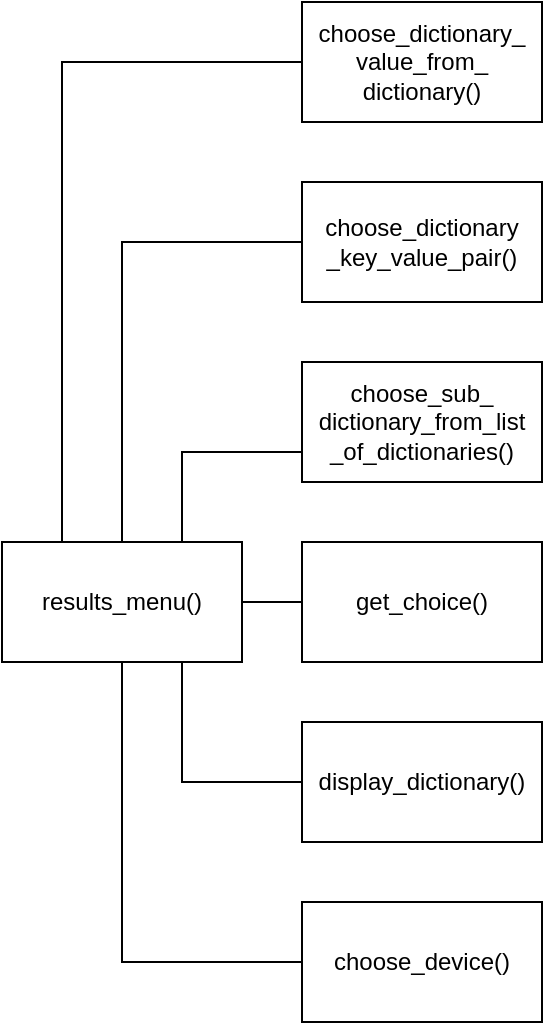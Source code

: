 <mxfile version="23.0.2" type="github">
  <diagram name="Page-1" id="uA5-8HefZM_omEQii5l-">
    <mxGraphModel dx="1234" dy="626" grid="1" gridSize="10" guides="1" tooltips="1" connect="1" arrows="1" fold="1" page="1" pageScale="1" pageWidth="827" pageHeight="1169" math="0" shadow="0">
      <root>
        <mxCell id="0" />
        <mxCell id="1" parent="0" />
        <mxCell id="cI8-jTnpXeZ6hppS1RDt-1" value="results_menu()" style="rounded=0;whiteSpace=wrap;html=1;" vertex="1" parent="1">
          <mxGeometry y="270" width="120" height="60" as="geometry" />
        </mxCell>
        <mxCell id="cI8-jTnpXeZ6hppS1RDt-2" value="get_choice()" style="rounded=0;whiteSpace=wrap;html=1;" vertex="1" parent="1">
          <mxGeometry x="150" y="270" width="120" height="60" as="geometry" />
        </mxCell>
        <mxCell id="cI8-jTnpXeZ6hppS1RDt-4" value="display_dictionary()" style="rounded=0;whiteSpace=wrap;html=1;" vertex="1" parent="1">
          <mxGeometry x="150" y="360" width="120" height="60" as="geometry" />
        </mxCell>
        <mxCell id="cI8-jTnpXeZ6hppS1RDt-5" value="&lt;div&gt;choose_dictionary&lt;/div&gt;&lt;div&gt;_key_value_pair()&lt;br&gt;&lt;/div&gt;" style="rounded=0;whiteSpace=wrap;html=1;" vertex="1" parent="1">
          <mxGeometry x="150" y="90" width="120" height="60" as="geometry" />
        </mxCell>
        <mxCell id="cI8-jTnpXeZ6hppS1RDt-6" value="choose_device()" style="rounded=0;whiteSpace=wrap;html=1;" vertex="1" parent="1">
          <mxGeometry x="150" y="450" width="120" height="60" as="geometry" />
        </mxCell>
        <mxCell id="cI8-jTnpXeZ6hppS1RDt-7" value="&lt;div&gt;choose_sub_&lt;/div&gt;&lt;div&gt;dictionary_from_list&lt;/div&gt;&lt;div&gt;_of_dictionaries()&lt;br&gt;&lt;/div&gt;" style="rounded=0;whiteSpace=wrap;html=1;" vertex="1" parent="1">
          <mxGeometry x="150" y="180" width="120" height="60" as="geometry" />
        </mxCell>
        <mxCell id="cI8-jTnpXeZ6hppS1RDt-8" value="&lt;div&gt;choose_dictionary_&lt;/div&gt;&lt;div&gt;value_from_&lt;/div&gt;&lt;div&gt;dictionary()&lt;br&gt;&lt;/div&gt;" style="rounded=0;whiteSpace=wrap;html=1;" vertex="1" parent="1">
          <mxGeometry x="150" width="120" height="60" as="geometry" />
        </mxCell>
        <mxCell id="cI8-jTnpXeZ6hppS1RDt-11" value="" style="endArrow=none;html=1;rounded=0;exitX=1;exitY=0.5;exitDx=0;exitDy=0;entryX=0;entryY=0.5;entryDx=0;entryDy=0;" edge="1" parent="1" source="cI8-jTnpXeZ6hppS1RDt-1" target="cI8-jTnpXeZ6hppS1RDt-2">
          <mxGeometry width="50" height="50" relative="1" as="geometry">
            <mxPoint x="120" y="280" as="sourcePoint" />
            <mxPoint x="170" y="230" as="targetPoint" />
          </mxGeometry>
        </mxCell>
        <mxCell id="cI8-jTnpXeZ6hppS1RDt-12" value="" style="endArrow=none;html=1;rounded=0;exitX=0.75;exitY=0;exitDx=0;exitDy=0;entryX=0;entryY=0.75;entryDx=0;entryDy=0;" edge="1" parent="1" source="cI8-jTnpXeZ6hppS1RDt-1" target="cI8-jTnpXeZ6hppS1RDt-7">
          <mxGeometry width="50" height="50" relative="1" as="geometry">
            <mxPoint x="120" y="280" as="sourcePoint" />
            <mxPoint x="170" y="230" as="targetPoint" />
            <Array as="points">
              <mxPoint x="90" y="225" />
            </Array>
          </mxGeometry>
        </mxCell>
        <mxCell id="cI8-jTnpXeZ6hppS1RDt-13" value="" style="endArrow=none;html=1;rounded=0;exitX=0.5;exitY=0;exitDx=0;exitDy=0;entryX=0;entryY=0.5;entryDx=0;entryDy=0;" edge="1" parent="1" source="cI8-jTnpXeZ6hppS1RDt-1" target="cI8-jTnpXeZ6hppS1RDt-5">
          <mxGeometry width="50" height="50" relative="1" as="geometry">
            <mxPoint x="120" y="190" as="sourcePoint" />
            <mxPoint x="170" y="140" as="targetPoint" />
            <Array as="points">
              <mxPoint x="60" y="120" />
            </Array>
          </mxGeometry>
        </mxCell>
        <mxCell id="cI8-jTnpXeZ6hppS1RDt-14" value="" style="endArrow=none;html=1;rounded=0;entryX=0;entryY=0.5;entryDx=0;entryDy=0;exitX=0.25;exitY=0;exitDx=0;exitDy=0;" edge="1" parent="1" source="cI8-jTnpXeZ6hppS1RDt-1" target="cI8-jTnpXeZ6hppS1RDt-8">
          <mxGeometry width="50" height="50" relative="1" as="geometry">
            <mxPoint x="120" y="150" as="sourcePoint" />
            <mxPoint x="170" y="100" as="targetPoint" />
            <Array as="points">
              <mxPoint x="30" y="30" />
            </Array>
          </mxGeometry>
        </mxCell>
        <mxCell id="cI8-jTnpXeZ6hppS1RDt-15" value="" style="endArrow=none;html=1;rounded=0;exitX=0.75;exitY=1;exitDx=0;exitDy=0;entryX=0;entryY=0.5;entryDx=0;entryDy=0;" edge="1" parent="1" source="cI8-jTnpXeZ6hppS1RDt-1" target="cI8-jTnpXeZ6hppS1RDt-4">
          <mxGeometry width="50" height="50" relative="1" as="geometry">
            <mxPoint x="120" y="440" as="sourcePoint" />
            <mxPoint x="170" y="390" as="targetPoint" />
            <Array as="points">
              <mxPoint x="90" y="390" />
            </Array>
          </mxGeometry>
        </mxCell>
        <mxCell id="cI8-jTnpXeZ6hppS1RDt-16" value="" style="endArrow=none;html=1;rounded=0;exitX=0.5;exitY=1;exitDx=0;exitDy=0;entryX=0;entryY=0.5;entryDx=0;entryDy=0;" edge="1" parent="1" source="cI8-jTnpXeZ6hppS1RDt-1" target="cI8-jTnpXeZ6hppS1RDt-6">
          <mxGeometry width="50" height="50" relative="1" as="geometry">
            <mxPoint x="120" y="440" as="sourcePoint" />
            <mxPoint x="170" y="390" as="targetPoint" />
            <Array as="points">
              <mxPoint x="60" y="480" />
            </Array>
          </mxGeometry>
        </mxCell>
      </root>
    </mxGraphModel>
  </diagram>
</mxfile>
